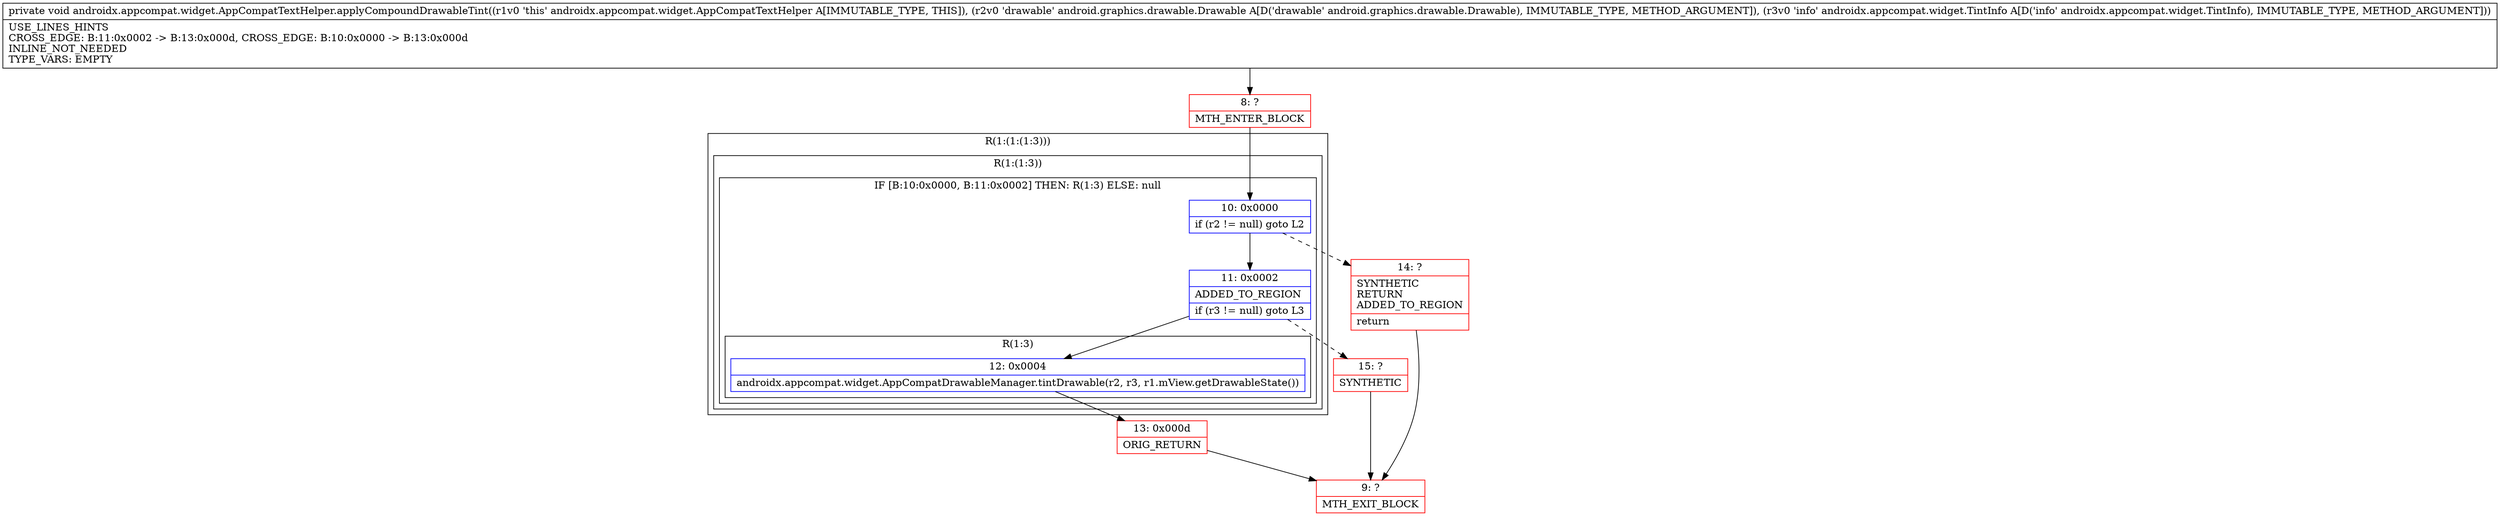 digraph "CFG forandroidx.appcompat.widget.AppCompatTextHelper.applyCompoundDrawableTint(Landroid\/graphics\/drawable\/Drawable;Landroidx\/appcompat\/widget\/TintInfo;)V" {
subgraph cluster_Region_1095740206 {
label = "R(1:(1:(1:3)))";
node [shape=record,color=blue];
subgraph cluster_Region_159418266 {
label = "R(1:(1:3))";
node [shape=record,color=blue];
subgraph cluster_IfRegion_2084789788 {
label = "IF [B:10:0x0000, B:11:0x0002] THEN: R(1:3) ELSE: null";
node [shape=record,color=blue];
Node_10 [shape=record,label="{10\:\ 0x0000|if (r2 != null) goto L2\l}"];
Node_11 [shape=record,label="{11\:\ 0x0002|ADDED_TO_REGION\l|if (r3 != null) goto L3\l}"];
subgraph cluster_Region_530876350 {
label = "R(1:3)";
node [shape=record,color=blue];
Node_12 [shape=record,label="{12\:\ 0x0004|androidx.appcompat.widget.AppCompatDrawableManager.tintDrawable(r2, r3, r1.mView.getDrawableState())\l}"];
}
}
}
}
Node_8 [shape=record,color=red,label="{8\:\ ?|MTH_ENTER_BLOCK\l}"];
Node_13 [shape=record,color=red,label="{13\:\ 0x000d|ORIG_RETURN\l}"];
Node_9 [shape=record,color=red,label="{9\:\ ?|MTH_EXIT_BLOCK\l}"];
Node_15 [shape=record,color=red,label="{15\:\ ?|SYNTHETIC\l}"];
Node_14 [shape=record,color=red,label="{14\:\ ?|SYNTHETIC\lRETURN\lADDED_TO_REGION\l|return\l}"];
MethodNode[shape=record,label="{private void androidx.appcompat.widget.AppCompatTextHelper.applyCompoundDrawableTint((r1v0 'this' androidx.appcompat.widget.AppCompatTextHelper A[IMMUTABLE_TYPE, THIS]), (r2v0 'drawable' android.graphics.drawable.Drawable A[D('drawable' android.graphics.drawable.Drawable), IMMUTABLE_TYPE, METHOD_ARGUMENT]), (r3v0 'info' androidx.appcompat.widget.TintInfo A[D('info' androidx.appcompat.widget.TintInfo), IMMUTABLE_TYPE, METHOD_ARGUMENT]))  | USE_LINES_HINTS\lCROSS_EDGE: B:11:0x0002 \-\> B:13:0x000d, CROSS_EDGE: B:10:0x0000 \-\> B:13:0x000d\lINLINE_NOT_NEEDED\lTYPE_VARS: EMPTY\l}"];
MethodNode -> Node_8;Node_10 -> Node_11;
Node_10 -> Node_14[style=dashed];
Node_11 -> Node_12;
Node_11 -> Node_15[style=dashed];
Node_12 -> Node_13;
Node_8 -> Node_10;
Node_13 -> Node_9;
Node_15 -> Node_9;
Node_14 -> Node_9;
}

